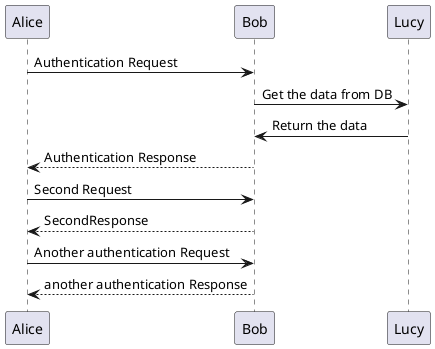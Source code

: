 @startuml
Alice -> Bob: Authentication Request
Bob -> Lucy: Get the data from DB

Lucy -> Bob: Return the data
Bob --> Alice: Authentication Response

Alice -> Bob: Second Request
Bob --> Alice: SecondResponse

Alice -> Bob: Another authentication Request
Alice <-- Bob: another authentication Response
@enduml